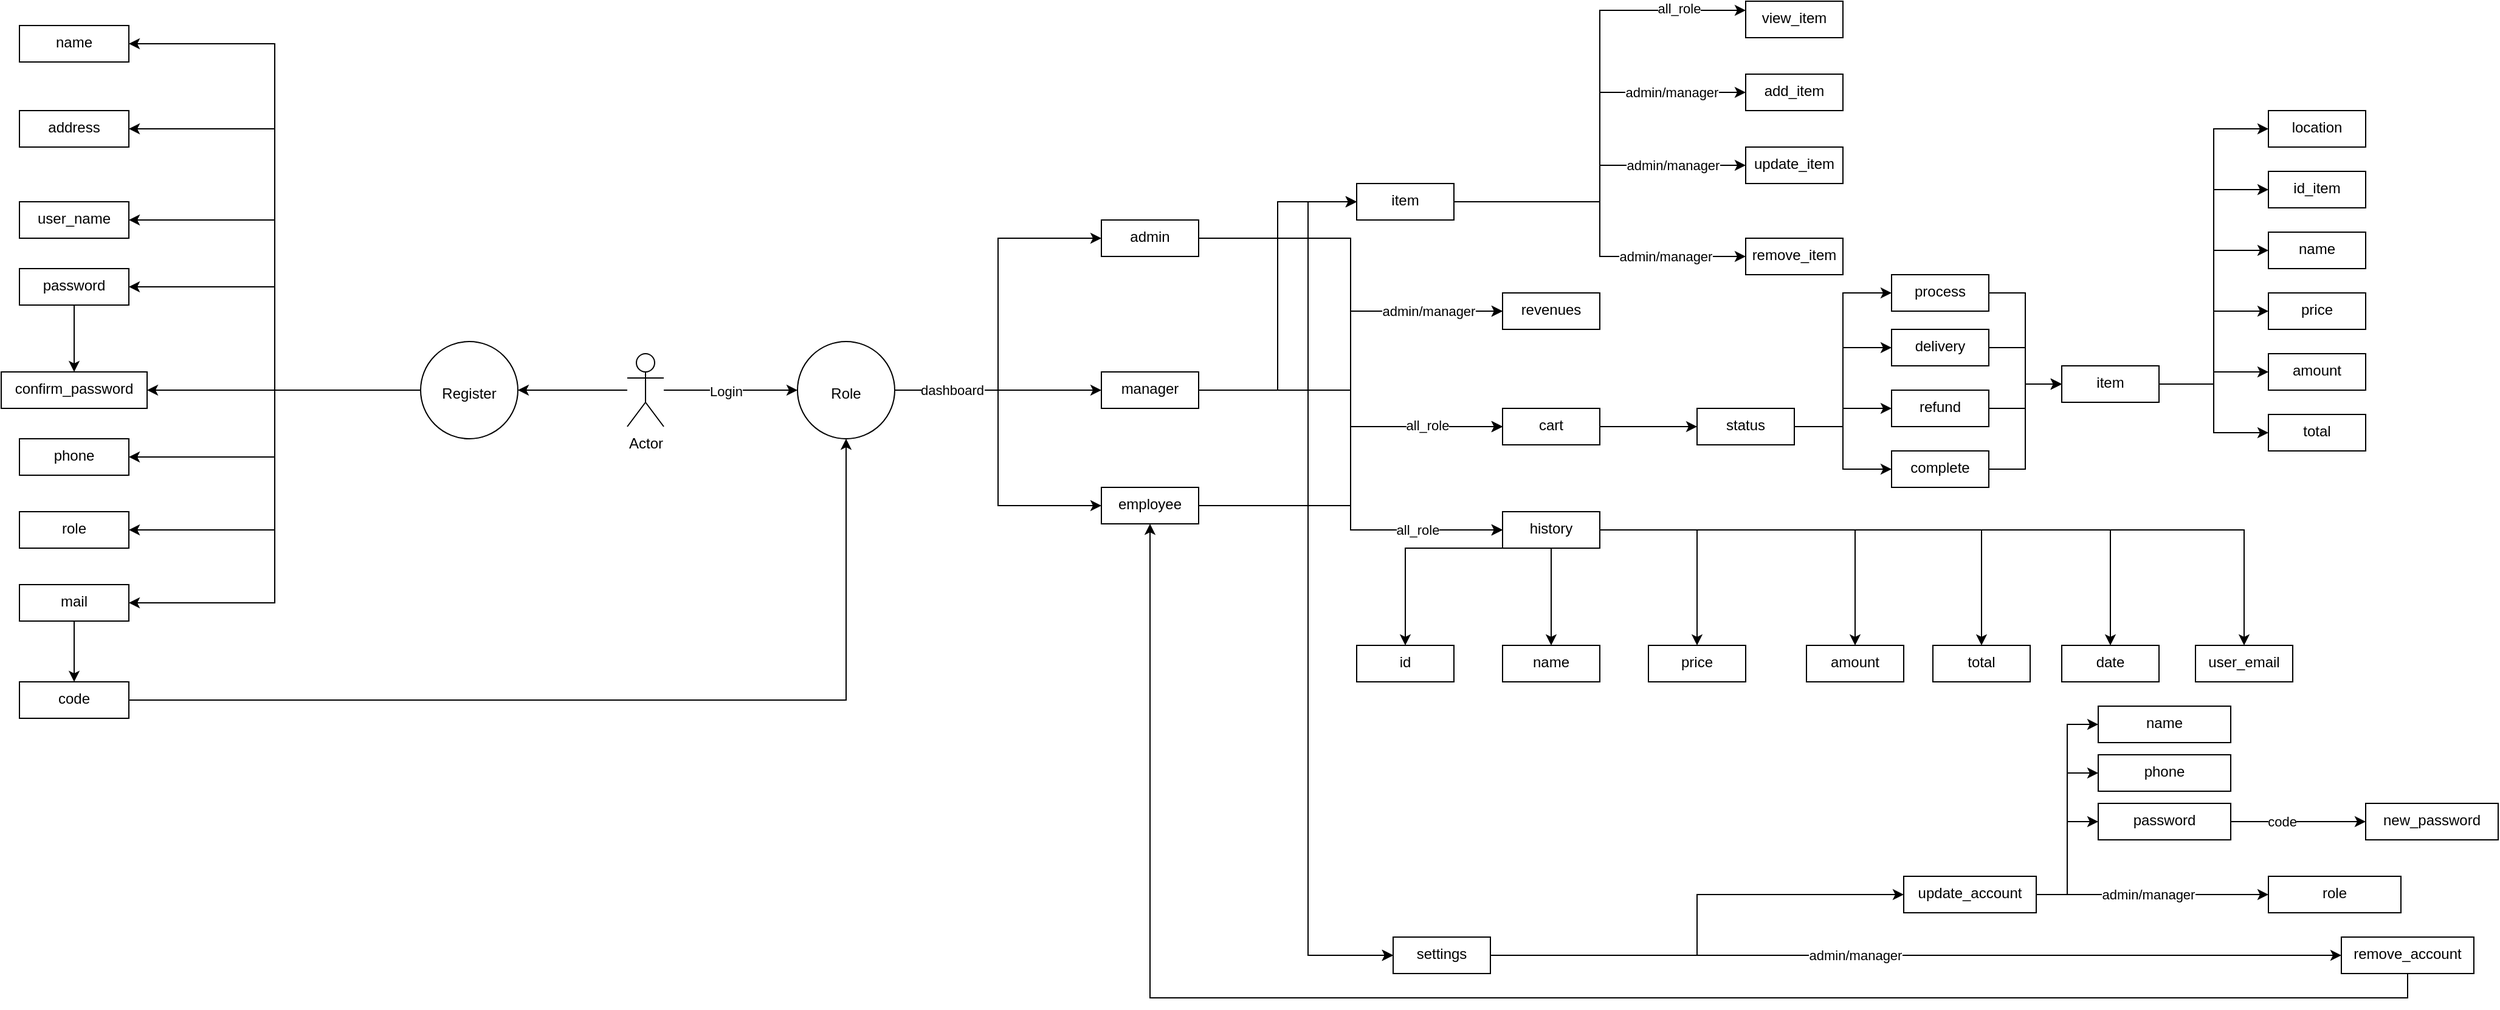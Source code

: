 <mxfile version="22.0.4" type="github">
  <diagram name="Trang-1" id="b99IJg6aE5r9UIynJmgb">
    <mxGraphModel dx="2231" dy="561" grid="1" gridSize="10" guides="1" tooltips="1" connect="1" arrows="1" fold="1" page="1" pageScale="1" pageWidth="1169" pageHeight="827" math="0" shadow="0">
      <root>
        <mxCell id="0" />
        <mxCell id="1" parent="0" />
        <mxCell id="jHfvoRSbPwIjODcUTpJH-3" value="" style="edgeStyle=orthogonalEdgeStyle;rounded=0;orthogonalLoop=1;jettySize=auto;html=1;" edge="1" parent="1" source="jHfvoRSbPwIjODcUTpJH-1" target="jHfvoRSbPwIjODcUTpJH-2">
          <mxGeometry relative="1" as="geometry">
            <Array as="points">
              <mxPoint x="560" y="650" />
              <mxPoint x="560" y="650" />
            </Array>
          </mxGeometry>
        </mxCell>
        <mxCell id="jHfvoRSbPwIjODcUTpJH-4" value="Login" style="edgeLabel;html=1;align=center;verticalAlign=middle;resizable=0;points=[];" vertex="1" connectable="0" parent="jHfvoRSbPwIjODcUTpJH-3">
          <mxGeometry x="-0.082" y="-1" relative="1" as="geometry">
            <mxPoint as="offset" />
          </mxGeometry>
        </mxCell>
        <mxCell id="jHfvoRSbPwIjODcUTpJH-33" value="" style="edgeStyle=orthogonalEdgeStyle;rounded=0;orthogonalLoop=1;jettySize=auto;html=1;" edge="1" parent="1" source="jHfvoRSbPwIjODcUTpJH-1" target="jHfvoRSbPwIjODcUTpJH-32">
          <mxGeometry relative="1" as="geometry" />
        </mxCell>
        <mxCell id="jHfvoRSbPwIjODcUTpJH-1" value="Actor" style="shape=umlActor;verticalLabelPosition=bottom;verticalAlign=top;html=1;outlineConnect=0;" vertex="1" parent="1">
          <mxGeometry x="500" y="620" width="30" height="60" as="geometry" />
        </mxCell>
        <mxCell id="jHfvoRSbPwIjODcUTpJH-49" value="" style="edgeStyle=orthogonalEdgeStyle;rounded=0;orthogonalLoop=1;jettySize=auto;html=1;entryX=0;entryY=0.5;entryDx=0;entryDy=0;" edge="1" parent="1" source="jHfvoRSbPwIjODcUTpJH-2" target="jHfvoRSbPwIjODcUTpJH-48">
          <mxGeometry relative="1" as="geometry" />
        </mxCell>
        <mxCell id="jHfvoRSbPwIjODcUTpJH-53" style="edgeStyle=orthogonalEdgeStyle;rounded=0;orthogonalLoop=1;jettySize=auto;html=1;entryX=0;entryY=0.5;entryDx=0;entryDy=0;" edge="1" parent="1" source="jHfvoRSbPwIjODcUTpJH-2" target="jHfvoRSbPwIjODcUTpJH-50">
          <mxGeometry relative="1" as="geometry" />
        </mxCell>
        <mxCell id="jHfvoRSbPwIjODcUTpJH-54" style="edgeStyle=orthogonalEdgeStyle;rounded=0;orthogonalLoop=1;jettySize=auto;html=1;entryX=0;entryY=0.5;entryDx=0;entryDy=0;" edge="1" parent="1" source="jHfvoRSbPwIjODcUTpJH-2" target="jHfvoRSbPwIjODcUTpJH-51">
          <mxGeometry relative="1" as="geometry" />
        </mxCell>
        <mxCell id="jHfvoRSbPwIjODcUTpJH-91" value="dashboard" style="edgeLabel;html=1;align=center;verticalAlign=middle;resizable=0;points=[];" vertex="1" connectable="0" parent="jHfvoRSbPwIjODcUTpJH-54">
          <mxGeometry x="-0.589" relative="1" as="geometry">
            <mxPoint x="-8" as="offset" />
          </mxGeometry>
        </mxCell>
        <mxCell id="jHfvoRSbPwIjODcUTpJH-2" value="&lt;br&gt;&lt;br&gt;Role" style="ellipse;whiteSpace=wrap;html=1;verticalAlign=top;" vertex="1" parent="1">
          <mxGeometry x="640" y="610" width="80" height="80" as="geometry" />
        </mxCell>
        <mxCell id="jHfvoRSbPwIjODcUTpJH-5" value="user_name" style="whiteSpace=wrap;html=1;verticalAlign=top;" vertex="1" parent="1">
          <mxGeometry y="495" width="90" height="30" as="geometry" />
        </mxCell>
        <mxCell id="jHfvoRSbPwIjODcUTpJH-40" style="edgeStyle=orthogonalEdgeStyle;rounded=0;orthogonalLoop=1;jettySize=auto;html=1;entryX=0.5;entryY=0;entryDx=0;entryDy=0;" edge="1" parent="1" source="jHfvoRSbPwIjODcUTpJH-7" target="jHfvoRSbPwIjODcUTpJH-8">
          <mxGeometry relative="1" as="geometry" />
        </mxCell>
        <mxCell id="jHfvoRSbPwIjODcUTpJH-7" value="password" style="whiteSpace=wrap;html=1;verticalAlign=top;" vertex="1" parent="1">
          <mxGeometry y="550" width="90" height="30" as="geometry" />
        </mxCell>
        <mxCell id="jHfvoRSbPwIjODcUTpJH-8" value="confirm_password" style="whiteSpace=wrap;html=1;verticalAlign=top;" vertex="1" parent="1">
          <mxGeometry x="-15" y="635" width="120" height="30" as="geometry" />
        </mxCell>
        <mxCell id="jHfvoRSbPwIjODcUTpJH-9" value="phone" style="whiteSpace=wrap;html=1;verticalAlign=top;" vertex="1" parent="1">
          <mxGeometry y="690" width="90" height="30" as="geometry" />
        </mxCell>
        <mxCell id="jHfvoRSbPwIjODcUTpJH-10" value="name" style="whiteSpace=wrap;html=1;verticalAlign=top;" vertex="1" parent="1">
          <mxGeometry y="350" width="90" height="30" as="geometry" />
        </mxCell>
        <mxCell id="jHfvoRSbPwIjODcUTpJH-23" style="edgeStyle=orthogonalEdgeStyle;rounded=0;orthogonalLoop=1;jettySize=auto;html=1;" edge="1" parent="1" source="jHfvoRSbPwIjODcUTpJH-11" target="jHfvoRSbPwIjODcUTpJH-12">
          <mxGeometry relative="1" as="geometry" />
        </mxCell>
        <mxCell id="jHfvoRSbPwIjODcUTpJH-11" value="mail" style="whiteSpace=wrap;html=1;verticalAlign=top;" vertex="1" parent="1">
          <mxGeometry y="810" width="90" height="30" as="geometry" />
        </mxCell>
        <mxCell id="jHfvoRSbPwIjODcUTpJH-47" style="edgeStyle=orthogonalEdgeStyle;rounded=0;orthogonalLoop=1;jettySize=auto;html=1;entryX=0.5;entryY=1;entryDx=0;entryDy=0;" edge="1" parent="1" source="jHfvoRSbPwIjODcUTpJH-12" target="jHfvoRSbPwIjODcUTpJH-2">
          <mxGeometry relative="1" as="geometry" />
        </mxCell>
        <mxCell id="jHfvoRSbPwIjODcUTpJH-12" value="code" style="whiteSpace=wrap;html=1;verticalAlign=top;" vertex="1" parent="1">
          <mxGeometry y="890" width="90" height="30" as="geometry" />
        </mxCell>
        <mxCell id="jHfvoRSbPwIjODcUTpJH-35" style="edgeStyle=orthogonalEdgeStyle;rounded=0;orthogonalLoop=1;jettySize=auto;html=1;entryX=1;entryY=0.5;entryDx=0;entryDy=0;" edge="1" parent="1" source="jHfvoRSbPwIjODcUTpJH-32" target="jHfvoRSbPwIjODcUTpJH-10">
          <mxGeometry relative="1" as="geometry" />
        </mxCell>
        <mxCell id="jHfvoRSbPwIjODcUTpJH-36" style="edgeStyle=orthogonalEdgeStyle;rounded=0;orthogonalLoop=1;jettySize=auto;html=1;entryX=1;entryY=0.5;entryDx=0;entryDy=0;" edge="1" parent="1" source="jHfvoRSbPwIjODcUTpJH-32" target="jHfvoRSbPwIjODcUTpJH-5">
          <mxGeometry relative="1" as="geometry" />
        </mxCell>
        <mxCell id="jHfvoRSbPwIjODcUTpJH-37" style="edgeStyle=orthogonalEdgeStyle;rounded=0;orthogonalLoop=1;jettySize=auto;html=1;entryX=1;entryY=0.5;entryDx=0;entryDy=0;" edge="1" parent="1" source="jHfvoRSbPwIjODcUTpJH-32" target="jHfvoRSbPwIjODcUTpJH-7">
          <mxGeometry relative="1" as="geometry" />
        </mxCell>
        <mxCell id="jHfvoRSbPwIjODcUTpJH-39" style="edgeStyle=orthogonalEdgeStyle;rounded=0;orthogonalLoop=1;jettySize=auto;html=1;entryX=1;entryY=0.5;entryDx=0;entryDy=0;" edge="1" parent="1" source="jHfvoRSbPwIjODcUTpJH-32" target="jHfvoRSbPwIjODcUTpJH-8">
          <mxGeometry relative="1" as="geometry">
            <Array as="points">
              <mxPoint x="175" y="650" />
            </Array>
          </mxGeometry>
        </mxCell>
        <mxCell id="jHfvoRSbPwIjODcUTpJH-41" style="edgeStyle=orthogonalEdgeStyle;rounded=0;orthogonalLoop=1;jettySize=auto;html=1;entryX=1;entryY=0.5;entryDx=0;entryDy=0;" edge="1" parent="1" source="jHfvoRSbPwIjODcUTpJH-32" target="jHfvoRSbPwIjODcUTpJH-9">
          <mxGeometry relative="1" as="geometry" />
        </mxCell>
        <mxCell id="jHfvoRSbPwIjODcUTpJH-42" style="edgeStyle=orthogonalEdgeStyle;rounded=0;orthogonalLoop=1;jettySize=auto;html=1;entryX=1;entryY=0.5;entryDx=0;entryDy=0;" edge="1" parent="1" source="jHfvoRSbPwIjODcUTpJH-32" target="jHfvoRSbPwIjODcUTpJH-11">
          <mxGeometry relative="1" as="geometry" />
        </mxCell>
        <mxCell id="jHfvoRSbPwIjODcUTpJH-46" style="edgeStyle=orthogonalEdgeStyle;rounded=0;orthogonalLoop=1;jettySize=auto;html=1;entryX=1;entryY=0.5;entryDx=0;entryDy=0;" edge="1" parent="1" source="jHfvoRSbPwIjODcUTpJH-32" target="jHfvoRSbPwIjODcUTpJH-45">
          <mxGeometry relative="1" as="geometry" />
        </mxCell>
        <mxCell id="jHfvoRSbPwIjODcUTpJH-177" style="edgeStyle=orthogonalEdgeStyle;rounded=0;orthogonalLoop=1;jettySize=auto;html=1;entryX=1;entryY=0.5;entryDx=0;entryDy=0;" edge="1" parent="1" source="jHfvoRSbPwIjODcUTpJH-32" target="jHfvoRSbPwIjODcUTpJH-108">
          <mxGeometry relative="1" as="geometry" />
        </mxCell>
        <mxCell id="jHfvoRSbPwIjODcUTpJH-32" value="&lt;br&gt;&lt;br&gt;Register" style="ellipse;whiteSpace=wrap;html=1;verticalAlign=top;" vertex="1" parent="1">
          <mxGeometry x="330" y="610" width="80" height="80" as="geometry" />
        </mxCell>
        <mxCell id="jHfvoRSbPwIjODcUTpJH-45" value="role" style="whiteSpace=wrap;html=1;verticalAlign=top;" vertex="1" parent="1">
          <mxGeometry y="750" width="90" height="30" as="geometry" />
        </mxCell>
        <mxCell id="jHfvoRSbPwIjODcUTpJH-65" style="edgeStyle=orthogonalEdgeStyle;rounded=0;orthogonalLoop=1;jettySize=auto;html=1;entryX=0;entryY=0.5;entryDx=0;entryDy=0;" edge="1" parent="1" source="jHfvoRSbPwIjODcUTpJH-48" target="jHfvoRSbPwIjODcUTpJH-58">
          <mxGeometry relative="1" as="geometry" />
        </mxCell>
        <mxCell id="jHfvoRSbPwIjODcUTpJH-76" style="edgeStyle=orthogonalEdgeStyle;rounded=0;orthogonalLoop=1;jettySize=auto;html=1;entryX=0;entryY=0.5;entryDx=0;entryDy=0;" edge="1" parent="1" source="jHfvoRSbPwIjODcUTpJH-48" target="jHfvoRSbPwIjODcUTpJH-55">
          <mxGeometry relative="1" as="geometry" />
        </mxCell>
        <mxCell id="jHfvoRSbPwIjODcUTpJH-84" style="edgeStyle=orthogonalEdgeStyle;rounded=0;orthogonalLoop=1;jettySize=auto;html=1;entryX=0;entryY=0.5;entryDx=0;entryDy=0;" edge="1" parent="1" source="jHfvoRSbPwIjODcUTpJH-48" target="jHfvoRSbPwIjODcUTpJH-57">
          <mxGeometry relative="1" as="geometry" />
        </mxCell>
        <mxCell id="jHfvoRSbPwIjODcUTpJH-87" style="edgeStyle=orthogonalEdgeStyle;rounded=0;orthogonalLoop=1;jettySize=auto;html=1;entryX=0;entryY=0.5;entryDx=0;entryDy=0;" edge="1" parent="1" source="jHfvoRSbPwIjODcUTpJH-48" target="jHfvoRSbPwIjODcUTpJH-56">
          <mxGeometry relative="1" as="geometry" />
        </mxCell>
        <mxCell id="jHfvoRSbPwIjODcUTpJH-95" style="edgeStyle=orthogonalEdgeStyle;rounded=0;orthogonalLoop=1;jettySize=auto;html=1;entryX=0;entryY=0.5;entryDx=0;entryDy=0;" edge="1" parent="1" source="jHfvoRSbPwIjODcUTpJH-48" target="jHfvoRSbPwIjODcUTpJH-94">
          <mxGeometry relative="1" as="geometry">
            <Array as="points">
              <mxPoint x="1060" y="525" />
              <mxPoint x="1060" y="1115" />
            </Array>
          </mxGeometry>
        </mxCell>
        <mxCell id="jHfvoRSbPwIjODcUTpJH-48" value="admin" style="whiteSpace=wrap;html=1;verticalAlign=top;" vertex="1" parent="1">
          <mxGeometry x="890" y="510" width="80" height="30" as="geometry" />
        </mxCell>
        <mxCell id="jHfvoRSbPwIjODcUTpJH-66" style="edgeStyle=orthogonalEdgeStyle;rounded=0;orthogonalLoop=1;jettySize=auto;html=1;entryX=0;entryY=0.5;entryDx=0;entryDy=0;" edge="1" parent="1" source="jHfvoRSbPwIjODcUTpJH-50" target="jHfvoRSbPwIjODcUTpJH-58">
          <mxGeometry relative="1" as="geometry" />
        </mxCell>
        <mxCell id="jHfvoRSbPwIjODcUTpJH-77" style="edgeStyle=orthogonalEdgeStyle;rounded=0;orthogonalLoop=1;jettySize=auto;html=1;entryX=0;entryY=0.5;entryDx=0;entryDy=0;" edge="1" parent="1" source="jHfvoRSbPwIjODcUTpJH-50" target="jHfvoRSbPwIjODcUTpJH-55">
          <mxGeometry relative="1" as="geometry" />
        </mxCell>
        <mxCell id="jHfvoRSbPwIjODcUTpJH-88" value="admin/manager" style="edgeLabel;html=1;align=center;verticalAlign=middle;resizable=0;points=[];" vertex="1" connectable="0" parent="jHfvoRSbPwIjODcUTpJH-77">
          <mxGeometry x="0.564" y="-1" relative="1" as="geometry">
            <mxPoint x="7" y="-1" as="offset" />
          </mxGeometry>
        </mxCell>
        <mxCell id="jHfvoRSbPwIjODcUTpJH-83" style="edgeStyle=orthogonalEdgeStyle;rounded=0;orthogonalLoop=1;jettySize=auto;html=1;entryX=0;entryY=0.5;entryDx=0;entryDy=0;" edge="1" parent="1" source="jHfvoRSbPwIjODcUTpJH-50" target="jHfvoRSbPwIjODcUTpJH-57">
          <mxGeometry relative="1" as="geometry" />
        </mxCell>
        <mxCell id="jHfvoRSbPwIjODcUTpJH-85" style="edgeStyle=orthogonalEdgeStyle;rounded=0;orthogonalLoop=1;jettySize=auto;html=1;entryX=0;entryY=0.5;entryDx=0;entryDy=0;" edge="1" parent="1" source="jHfvoRSbPwIjODcUTpJH-50" target="jHfvoRSbPwIjODcUTpJH-56">
          <mxGeometry relative="1" as="geometry" />
        </mxCell>
        <mxCell id="jHfvoRSbPwIjODcUTpJH-97" style="edgeStyle=orthogonalEdgeStyle;rounded=0;orthogonalLoop=1;jettySize=auto;html=1;entryX=0;entryY=0.5;entryDx=0;entryDy=0;" edge="1" parent="1" source="jHfvoRSbPwIjODcUTpJH-50" target="jHfvoRSbPwIjODcUTpJH-94">
          <mxGeometry relative="1" as="geometry">
            <Array as="points">
              <mxPoint x="1060" y="650" />
              <mxPoint x="1060" y="1115" />
            </Array>
          </mxGeometry>
        </mxCell>
        <mxCell id="jHfvoRSbPwIjODcUTpJH-50" value="manager" style="whiteSpace=wrap;html=1;verticalAlign=top;" vertex="1" parent="1">
          <mxGeometry x="890" y="635" width="80" height="30" as="geometry" />
        </mxCell>
        <mxCell id="jHfvoRSbPwIjODcUTpJH-71" style="edgeStyle=orthogonalEdgeStyle;rounded=0;orthogonalLoop=1;jettySize=auto;html=1;entryX=0;entryY=0.5;entryDx=0;entryDy=0;" edge="1" parent="1" source="jHfvoRSbPwIjODcUTpJH-51" target="jHfvoRSbPwIjODcUTpJH-58">
          <mxGeometry relative="1" as="geometry">
            <Array as="points">
              <mxPoint x="1060" y="745" />
              <mxPoint x="1060" y="495" />
            </Array>
          </mxGeometry>
        </mxCell>
        <mxCell id="jHfvoRSbPwIjODcUTpJH-82" style="edgeStyle=orthogonalEdgeStyle;rounded=0;orthogonalLoop=1;jettySize=auto;html=1;entryX=0;entryY=0.5;entryDx=0;entryDy=0;" edge="1" parent="1" source="jHfvoRSbPwIjODcUTpJH-51" target="jHfvoRSbPwIjODcUTpJH-57">
          <mxGeometry relative="1" as="geometry" />
        </mxCell>
        <mxCell id="jHfvoRSbPwIjODcUTpJH-90" value="all_role" style="edgeLabel;html=1;align=center;verticalAlign=middle;resizable=0;points=[];" vertex="1" connectable="0" parent="jHfvoRSbPwIjODcUTpJH-82">
          <mxGeometry x="0.483" relative="1" as="geometry">
            <mxPoint as="offset" />
          </mxGeometry>
        </mxCell>
        <mxCell id="jHfvoRSbPwIjODcUTpJH-86" style="edgeStyle=orthogonalEdgeStyle;rounded=0;orthogonalLoop=1;jettySize=auto;html=1;entryX=0;entryY=0.5;entryDx=0;entryDy=0;" edge="1" parent="1" source="jHfvoRSbPwIjODcUTpJH-51" target="jHfvoRSbPwIjODcUTpJH-56">
          <mxGeometry relative="1" as="geometry" />
        </mxCell>
        <mxCell id="jHfvoRSbPwIjODcUTpJH-89" value="all_role" style="edgeLabel;html=1;align=center;verticalAlign=middle;resizable=0;points=[];" vertex="1" connectable="0" parent="jHfvoRSbPwIjODcUTpJH-86">
          <mxGeometry x="0.607" y="1" relative="1" as="geometry">
            <mxPoint as="offset" />
          </mxGeometry>
        </mxCell>
        <mxCell id="jHfvoRSbPwIjODcUTpJH-96" style="edgeStyle=orthogonalEdgeStyle;rounded=0;orthogonalLoop=1;jettySize=auto;html=1;entryX=0;entryY=0.5;entryDx=0;entryDy=0;" edge="1" parent="1" source="jHfvoRSbPwIjODcUTpJH-51" target="jHfvoRSbPwIjODcUTpJH-94">
          <mxGeometry relative="1" as="geometry">
            <Array as="points">
              <mxPoint x="1060" y="745" />
              <mxPoint x="1060" y="1115" />
            </Array>
          </mxGeometry>
        </mxCell>
        <mxCell id="jHfvoRSbPwIjODcUTpJH-51" value="employee" style="whiteSpace=wrap;html=1;verticalAlign=top;" vertex="1" parent="1">
          <mxGeometry x="890" y="730" width="80" height="30" as="geometry" />
        </mxCell>
        <mxCell id="jHfvoRSbPwIjODcUTpJH-55" value="revenues" style="whiteSpace=wrap;html=1;verticalAlign=top;" vertex="1" parent="1">
          <mxGeometry x="1220" y="570" width="80" height="30" as="geometry" />
        </mxCell>
        <mxCell id="jHfvoRSbPwIjODcUTpJH-140" value="" style="edgeStyle=orthogonalEdgeStyle;rounded=0;orthogonalLoop=1;jettySize=auto;html=1;entryX=0;entryY=0.5;entryDx=0;entryDy=0;" edge="1" parent="1" source="jHfvoRSbPwIjODcUTpJH-56" target="jHfvoRSbPwIjODcUTpJH-139">
          <mxGeometry relative="1" as="geometry" />
        </mxCell>
        <mxCell id="jHfvoRSbPwIjODcUTpJH-56" value="cart" style="whiteSpace=wrap;html=1;verticalAlign=top;" vertex="1" parent="1">
          <mxGeometry x="1220" y="665" width="80" height="30" as="geometry" />
        </mxCell>
        <mxCell id="jHfvoRSbPwIjODcUTpJH-131" style="edgeStyle=orthogonalEdgeStyle;rounded=0;orthogonalLoop=1;jettySize=auto;html=1;entryX=0.5;entryY=0;entryDx=0;entryDy=0;" edge="1" parent="1" source="jHfvoRSbPwIjODcUTpJH-57" target="jHfvoRSbPwIjODcUTpJH-121">
          <mxGeometry relative="1" as="geometry" />
        </mxCell>
        <mxCell id="jHfvoRSbPwIjODcUTpJH-132" style="edgeStyle=orthogonalEdgeStyle;rounded=0;orthogonalLoop=1;jettySize=auto;html=1;entryX=0.5;entryY=0;entryDx=0;entryDy=0;" edge="1" parent="1" source="jHfvoRSbPwIjODcUTpJH-57" target="jHfvoRSbPwIjODcUTpJH-125">
          <mxGeometry relative="1" as="geometry" />
        </mxCell>
        <mxCell id="jHfvoRSbPwIjODcUTpJH-133" style="edgeStyle=orthogonalEdgeStyle;rounded=0;orthogonalLoop=1;jettySize=auto;html=1;entryX=0.5;entryY=0;entryDx=0;entryDy=0;" edge="1" parent="1" source="jHfvoRSbPwIjODcUTpJH-57" target="jHfvoRSbPwIjODcUTpJH-122">
          <mxGeometry relative="1" as="geometry" />
        </mxCell>
        <mxCell id="jHfvoRSbPwIjODcUTpJH-134" style="edgeStyle=orthogonalEdgeStyle;rounded=0;orthogonalLoop=1;jettySize=auto;html=1;entryX=0.5;entryY=0;entryDx=0;entryDy=0;" edge="1" parent="1" source="jHfvoRSbPwIjODcUTpJH-57" target="jHfvoRSbPwIjODcUTpJH-123">
          <mxGeometry relative="1" as="geometry" />
        </mxCell>
        <mxCell id="jHfvoRSbPwIjODcUTpJH-135" style="edgeStyle=orthogonalEdgeStyle;rounded=0;orthogonalLoop=1;jettySize=auto;html=1;entryX=0.5;entryY=0;entryDx=0;entryDy=0;" edge="1" parent="1" source="jHfvoRSbPwIjODcUTpJH-57" target="jHfvoRSbPwIjODcUTpJH-127">
          <mxGeometry relative="1" as="geometry" />
        </mxCell>
        <mxCell id="jHfvoRSbPwIjODcUTpJH-136" style="edgeStyle=orthogonalEdgeStyle;rounded=0;orthogonalLoop=1;jettySize=auto;html=1;entryX=0.5;entryY=0;entryDx=0;entryDy=0;" edge="1" parent="1" source="jHfvoRSbPwIjODcUTpJH-57" target="jHfvoRSbPwIjODcUTpJH-128">
          <mxGeometry relative="1" as="geometry" />
        </mxCell>
        <mxCell id="jHfvoRSbPwIjODcUTpJH-138" style="edgeStyle=orthogonalEdgeStyle;rounded=0;orthogonalLoop=1;jettySize=auto;html=1;entryX=0.5;entryY=0;entryDx=0;entryDy=0;" edge="1" parent="1" source="jHfvoRSbPwIjODcUTpJH-57" target="jHfvoRSbPwIjODcUTpJH-119">
          <mxGeometry relative="1" as="geometry">
            <Array as="points">
              <mxPoint x="1140" y="780" />
            </Array>
          </mxGeometry>
        </mxCell>
        <mxCell id="jHfvoRSbPwIjODcUTpJH-57" value="history" style="whiteSpace=wrap;html=1;verticalAlign=top;" vertex="1" parent="1">
          <mxGeometry x="1220" y="750" width="80" height="30" as="geometry" />
        </mxCell>
        <mxCell id="jHfvoRSbPwIjODcUTpJH-60" value="" style="edgeStyle=orthogonalEdgeStyle;rounded=0;orthogonalLoop=1;jettySize=auto;html=1;entryX=0;entryY=0.5;entryDx=0;entryDy=0;" edge="1" parent="1" source="jHfvoRSbPwIjODcUTpJH-58" target="jHfvoRSbPwIjODcUTpJH-59">
          <mxGeometry relative="1" as="geometry" />
        </mxCell>
        <mxCell id="jHfvoRSbPwIjODcUTpJH-73" value="admin/manager" style="edgeLabel;html=1;align=center;verticalAlign=middle;resizable=0;points=[];" vertex="1" connectable="0" parent="jHfvoRSbPwIjODcUTpJH-60">
          <mxGeometry x="0.63" y="1" relative="1" as="geometry">
            <mxPoint y="1" as="offset" />
          </mxGeometry>
        </mxCell>
        <mxCell id="jHfvoRSbPwIjODcUTpJH-63" style="edgeStyle=orthogonalEdgeStyle;rounded=0;orthogonalLoop=1;jettySize=auto;html=1;entryX=0;entryY=0.5;entryDx=0;entryDy=0;" edge="1" parent="1" source="jHfvoRSbPwIjODcUTpJH-58" target="jHfvoRSbPwIjODcUTpJH-61">
          <mxGeometry relative="1" as="geometry" />
        </mxCell>
        <mxCell id="jHfvoRSbPwIjODcUTpJH-74" value="admin/manager" style="edgeLabel;html=1;align=center;verticalAlign=middle;resizable=0;points=[];" vertex="1" connectable="0" parent="jHfvoRSbPwIjODcUTpJH-63">
          <mxGeometry x="0.452" y="2" relative="1" as="geometry">
            <mxPoint x="14" y="2" as="offset" />
          </mxGeometry>
        </mxCell>
        <mxCell id="jHfvoRSbPwIjODcUTpJH-64" style="edgeStyle=orthogonalEdgeStyle;rounded=0;orthogonalLoop=1;jettySize=auto;html=1;entryX=0;entryY=0.5;entryDx=0;entryDy=0;" edge="1" parent="1" source="jHfvoRSbPwIjODcUTpJH-58" target="jHfvoRSbPwIjODcUTpJH-62">
          <mxGeometry relative="1" as="geometry" />
        </mxCell>
        <mxCell id="jHfvoRSbPwIjODcUTpJH-75" value="admin/manager" style="edgeLabel;html=1;align=center;verticalAlign=middle;resizable=0;points=[];" vertex="1" connectable="0" parent="jHfvoRSbPwIjODcUTpJH-64">
          <mxGeometry x="0.537" relative="1" as="geometry">
            <mxPoint as="offset" />
          </mxGeometry>
        </mxCell>
        <mxCell id="jHfvoRSbPwIjODcUTpJH-70" style="edgeStyle=orthogonalEdgeStyle;rounded=0;orthogonalLoop=1;jettySize=auto;html=1;entryX=0;entryY=0.25;entryDx=0;entryDy=0;" edge="1" parent="1" source="jHfvoRSbPwIjODcUTpJH-58" target="jHfvoRSbPwIjODcUTpJH-67">
          <mxGeometry relative="1" as="geometry" />
        </mxCell>
        <mxCell id="jHfvoRSbPwIjODcUTpJH-72" value="all_role" style="edgeLabel;html=1;align=center;verticalAlign=middle;resizable=0;points=[];" vertex="1" connectable="0" parent="jHfvoRSbPwIjODcUTpJH-70">
          <mxGeometry x="0.719" y="3" relative="1" as="geometry">
            <mxPoint x="1" y="1" as="offset" />
          </mxGeometry>
        </mxCell>
        <mxCell id="jHfvoRSbPwIjODcUTpJH-58" value="item" style="whiteSpace=wrap;html=1;verticalAlign=top;" vertex="1" parent="1">
          <mxGeometry x="1100" y="480" width="80" height="30" as="geometry" />
        </mxCell>
        <mxCell id="jHfvoRSbPwIjODcUTpJH-59" value="add_item" style="whiteSpace=wrap;html=1;verticalAlign=top;" vertex="1" parent="1">
          <mxGeometry x="1420" y="390" width="80" height="30" as="geometry" />
        </mxCell>
        <mxCell id="jHfvoRSbPwIjODcUTpJH-61" value="update_item" style="whiteSpace=wrap;html=1;verticalAlign=top;" vertex="1" parent="1">
          <mxGeometry x="1420" y="450" width="80" height="30" as="geometry" />
        </mxCell>
        <mxCell id="jHfvoRSbPwIjODcUTpJH-62" value="remove_item" style="whiteSpace=wrap;html=1;verticalAlign=top;" vertex="1" parent="1">
          <mxGeometry x="1420" y="525" width="80" height="30" as="geometry" />
        </mxCell>
        <mxCell id="jHfvoRSbPwIjODcUTpJH-67" value="view_item" style="whiteSpace=wrap;html=1;verticalAlign=top;" vertex="1" parent="1">
          <mxGeometry x="1420" y="330" width="80" height="30" as="geometry" />
        </mxCell>
        <mxCell id="jHfvoRSbPwIjODcUTpJH-100" style="edgeStyle=orthogonalEdgeStyle;rounded=0;orthogonalLoop=1;jettySize=auto;html=1;entryX=0;entryY=0.5;entryDx=0;entryDy=0;" edge="1" parent="1" source="jHfvoRSbPwIjODcUTpJH-94" target="jHfvoRSbPwIjODcUTpJH-99">
          <mxGeometry relative="1" as="geometry" />
        </mxCell>
        <mxCell id="jHfvoRSbPwIjODcUTpJH-101" value="admin/manager" style="edgeLabel;html=1;align=center;verticalAlign=middle;resizable=0;points=[];" vertex="1" connectable="0" parent="jHfvoRSbPwIjODcUTpJH-100">
          <mxGeometry x="-0.143" y="-1" relative="1" as="geometry">
            <mxPoint y="-1" as="offset" />
          </mxGeometry>
        </mxCell>
        <mxCell id="jHfvoRSbPwIjODcUTpJH-103" style="edgeStyle=orthogonalEdgeStyle;rounded=0;orthogonalLoop=1;jettySize=auto;html=1;entryX=0;entryY=0.5;entryDx=0;entryDy=0;" edge="1" parent="1" source="jHfvoRSbPwIjODcUTpJH-94" target="jHfvoRSbPwIjODcUTpJH-98">
          <mxGeometry relative="1" as="geometry" />
        </mxCell>
        <mxCell id="jHfvoRSbPwIjODcUTpJH-94" value="settings" style="whiteSpace=wrap;html=1;verticalAlign=top;" vertex="1" parent="1">
          <mxGeometry x="1130" y="1100" width="80" height="30" as="geometry" />
        </mxCell>
        <mxCell id="jHfvoRSbPwIjODcUTpJH-106" value="" style="edgeStyle=orthogonalEdgeStyle;rounded=0;orthogonalLoop=1;jettySize=auto;html=1;entryX=0;entryY=0.5;entryDx=0;entryDy=0;" edge="1" parent="1" source="jHfvoRSbPwIjODcUTpJH-98" target="jHfvoRSbPwIjODcUTpJH-105">
          <mxGeometry relative="1" as="geometry" />
        </mxCell>
        <mxCell id="jHfvoRSbPwIjODcUTpJH-114" style="edgeStyle=orthogonalEdgeStyle;rounded=0;orthogonalLoop=1;jettySize=auto;html=1;entryX=0;entryY=0.5;entryDx=0;entryDy=0;" edge="1" parent="1" source="jHfvoRSbPwIjODcUTpJH-98" target="jHfvoRSbPwIjODcUTpJH-107">
          <mxGeometry relative="1" as="geometry" />
        </mxCell>
        <mxCell id="jHfvoRSbPwIjODcUTpJH-115" style="edgeStyle=orthogonalEdgeStyle;rounded=0;orthogonalLoop=1;jettySize=auto;html=1;entryX=0;entryY=0.5;entryDx=0;entryDy=0;" edge="1" parent="1" source="jHfvoRSbPwIjODcUTpJH-98" target="jHfvoRSbPwIjODcUTpJH-110">
          <mxGeometry relative="1" as="geometry" />
        </mxCell>
        <mxCell id="jHfvoRSbPwIjODcUTpJH-117" style="edgeStyle=orthogonalEdgeStyle;rounded=0;orthogonalLoop=1;jettySize=auto;html=1;" edge="1" parent="1" source="jHfvoRSbPwIjODcUTpJH-98" target="jHfvoRSbPwIjODcUTpJH-116">
          <mxGeometry relative="1" as="geometry" />
        </mxCell>
        <mxCell id="jHfvoRSbPwIjODcUTpJH-118" value="admin/manager" style="edgeLabel;html=1;align=center;verticalAlign=middle;resizable=0;points=[];" vertex="1" connectable="0" parent="jHfvoRSbPwIjODcUTpJH-117">
          <mxGeometry x="-0.121" y="-1" relative="1" as="geometry">
            <mxPoint x="8" y="-1" as="offset" />
          </mxGeometry>
        </mxCell>
        <mxCell id="jHfvoRSbPwIjODcUTpJH-98" value="update_account" style="whiteSpace=wrap;html=1;verticalAlign=top;" vertex="1" parent="1">
          <mxGeometry x="1550" y="1050" width="109" height="30" as="geometry" />
        </mxCell>
        <mxCell id="jHfvoRSbPwIjODcUTpJH-102" style="edgeStyle=orthogonalEdgeStyle;rounded=0;orthogonalLoop=1;jettySize=auto;html=1;entryX=0.5;entryY=1;entryDx=0;entryDy=0;exitX=0.5;exitY=1;exitDx=0;exitDy=0;" edge="1" parent="1" source="jHfvoRSbPwIjODcUTpJH-99" target="jHfvoRSbPwIjODcUTpJH-51">
          <mxGeometry relative="1" as="geometry">
            <mxPoint x="1325" y="1035.0" as="sourcePoint" />
            <mxPoint x="975" y="810" as="targetPoint" />
            <Array as="points">
              <mxPoint x="1964" y="1150" />
              <mxPoint x="930" y="1150" />
            </Array>
          </mxGeometry>
        </mxCell>
        <mxCell id="jHfvoRSbPwIjODcUTpJH-99" value="remove_account" style="whiteSpace=wrap;html=1;verticalAlign=top;" vertex="1" parent="1">
          <mxGeometry x="1910" y="1100" width="109" height="30" as="geometry" />
        </mxCell>
        <mxCell id="jHfvoRSbPwIjODcUTpJH-105" value="name" style="whiteSpace=wrap;html=1;verticalAlign=top;" vertex="1" parent="1">
          <mxGeometry x="1710" y="910" width="109" height="30" as="geometry" />
        </mxCell>
        <mxCell id="jHfvoRSbPwIjODcUTpJH-107" value="phone" style="whiteSpace=wrap;html=1;verticalAlign=top;" vertex="1" parent="1">
          <mxGeometry x="1710" y="950" width="109" height="30" as="geometry" />
        </mxCell>
        <mxCell id="jHfvoRSbPwIjODcUTpJH-108" value="address" style="whiteSpace=wrap;html=1;verticalAlign=top;" vertex="1" parent="1">
          <mxGeometry y="420" width="90" height="30" as="geometry" />
        </mxCell>
        <mxCell id="jHfvoRSbPwIjODcUTpJH-112" value="" style="edgeStyle=orthogonalEdgeStyle;rounded=0;orthogonalLoop=1;jettySize=auto;html=1;" edge="1" parent="1" source="jHfvoRSbPwIjODcUTpJH-110" target="jHfvoRSbPwIjODcUTpJH-111">
          <mxGeometry relative="1" as="geometry" />
        </mxCell>
        <mxCell id="jHfvoRSbPwIjODcUTpJH-113" value="code" style="edgeLabel;html=1;align=center;verticalAlign=middle;resizable=0;points=[];" vertex="1" connectable="0" parent="jHfvoRSbPwIjODcUTpJH-112">
          <mxGeometry x="-0.244" relative="1" as="geometry">
            <mxPoint as="offset" />
          </mxGeometry>
        </mxCell>
        <mxCell id="jHfvoRSbPwIjODcUTpJH-110" value="password" style="whiteSpace=wrap;html=1;verticalAlign=top;" vertex="1" parent="1">
          <mxGeometry x="1710" y="990" width="109" height="30" as="geometry" />
        </mxCell>
        <mxCell id="jHfvoRSbPwIjODcUTpJH-111" value="new_password" style="whiteSpace=wrap;html=1;verticalAlign=top;" vertex="1" parent="1">
          <mxGeometry x="1930" y="990" width="109" height="30" as="geometry" />
        </mxCell>
        <mxCell id="jHfvoRSbPwIjODcUTpJH-116" value="role" style="whiteSpace=wrap;html=1;verticalAlign=top;" vertex="1" parent="1">
          <mxGeometry x="1850" y="1050" width="109" height="30" as="geometry" />
        </mxCell>
        <mxCell id="jHfvoRSbPwIjODcUTpJH-119" value="id" style="whiteSpace=wrap;html=1;verticalAlign=top;" vertex="1" parent="1">
          <mxGeometry x="1100" y="860" width="80" height="30" as="geometry" />
        </mxCell>
        <mxCell id="jHfvoRSbPwIjODcUTpJH-121" value="name" style="whiteSpace=wrap;html=1;verticalAlign=top;" vertex="1" parent="1">
          <mxGeometry x="1220" y="860" width="80" height="30" as="geometry" />
        </mxCell>
        <mxCell id="jHfvoRSbPwIjODcUTpJH-122" value="amount" style="whiteSpace=wrap;html=1;verticalAlign=top;" vertex="1" parent="1">
          <mxGeometry x="1470" y="860" width="80" height="30" as="geometry" />
        </mxCell>
        <mxCell id="jHfvoRSbPwIjODcUTpJH-123" value="total" style="whiteSpace=wrap;html=1;verticalAlign=top;" vertex="1" parent="1">
          <mxGeometry x="1574" y="860" width="80" height="30" as="geometry" />
        </mxCell>
        <mxCell id="jHfvoRSbPwIjODcUTpJH-125" value="price" style="whiteSpace=wrap;html=1;verticalAlign=top;" vertex="1" parent="1">
          <mxGeometry x="1340" y="860" width="80" height="30" as="geometry" />
        </mxCell>
        <mxCell id="jHfvoRSbPwIjODcUTpJH-127" value="date" style="whiteSpace=wrap;html=1;verticalAlign=top;" vertex="1" parent="1">
          <mxGeometry x="1680" y="860" width="80" height="30" as="geometry" />
        </mxCell>
        <mxCell id="jHfvoRSbPwIjODcUTpJH-128" value="user_email" style="whiteSpace=wrap;html=1;verticalAlign=top;" vertex="1" parent="1">
          <mxGeometry x="1790" y="860" width="80" height="30" as="geometry" />
        </mxCell>
        <mxCell id="jHfvoRSbPwIjODcUTpJH-142" value="" style="edgeStyle=orthogonalEdgeStyle;rounded=0;orthogonalLoop=1;jettySize=auto;html=1;entryX=0;entryY=0.5;entryDx=0;entryDy=0;" edge="1" parent="1" source="jHfvoRSbPwIjODcUTpJH-139" target="jHfvoRSbPwIjODcUTpJH-141">
          <mxGeometry relative="1" as="geometry" />
        </mxCell>
        <mxCell id="jHfvoRSbPwIjODcUTpJH-148" style="edgeStyle=orthogonalEdgeStyle;rounded=0;orthogonalLoop=1;jettySize=auto;html=1;entryX=0;entryY=0.5;entryDx=0;entryDy=0;" edge="1" parent="1" source="jHfvoRSbPwIjODcUTpJH-139" target="jHfvoRSbPwIjODcUTpJH-144">
          <mxGeometry relative="1" as="geometry" />
        </mxCell>
        <mxCell id="jHfvoRSbPwIjODcUTpJH-149" style="edgeStyle=orthogonalEdgeStyle;rounded=0;orthogonalLoop=1;jettySize=auto;html=1;entryX=0;entryY=0.5;entryDx=0;entryDy=0;" edge="1" parent="1" source="jHfvoRSbPwIjODcUTpJH-139" target="jHfvoRSbPwIjODcUTpJH-145">
          <mxGeometry relative="1" as="geometry" />
        </mxCell>
        <mxCell id="jHfvoRSbPwIjODcUTpJH-150" style="edgeStyle=orthogonalEdgeStyle;rounded=0;orthogonalLoop=1;jettySize=auto;html=1;entryX=0;entryY=0.5;entryDx=0;entryDy=0;" edge="1" parent="1" source="jHfvoRSbPwIjODcUTpJH-139" target="jHfvoRSbPwIjODcUTpJH-146">
          <mxGeometry relative="1" as="geometry" />
        </mxCell>
        <mxCell id="jHfvoRSbPwIjODcUTpJH-139" value="status" style="whiteSpace=wrap;html=1;verticalAlign=top;" vertex="1" parent="1">
          <mxGeometry x="1380" y="665" width="80" height="30" as="geometry" />
        </mxCell>
        <mxCell id="jHfvoRSbPwIjODcUTpJH-160" style="edgeStyle=orthogonalEdgeStyle;rounded=0;orthogonalLoop=1;jettySize=auto;html=1;entryX=0;entryY=0.5;entryDx=0;entryDy=0;" edge="1" parent="1" source="jHfvoRSbPwIjODcUTpJH-141" target="jHfvoRSbPwIjODcUTpJH-159">
          <mxGeometry relative="1" as="geometry" />
        </mxCell>
        <mxCell id="jHfvoRSbPwIjODcUTpJH-141" value="process" style="whiteSpace=wrap;html=1;verticalAlign=top;" vertex="1" parent="1">
          <mxGeometry x="1540" y="555" width="80" height="30" as="geometry" />
        </mxCell>
        <mxCell id="jHfvoRSbPwIjODcUTpJH-161" style="edgeStyle=orthogonalEdgeStyle;rounded=0;orthogonalLoop=1;jettySize=auto;html=1;entryX=0;entryY=0.5;entryDx=0;entryDy=0;" edge="1" parent="1" source="jHfvoRSbPwIjODcUTpJH-144" target="jHfvoRSbPwIjODcUTpJH-159">
          <mxGeometry relative="1" as="geometry" />
        </mxCell>
        <mxCell id="jHfvoRSbPwIjODcUTpJH-144" value="delivery" style="whiteSpace=wrap;html=1;verticalAlign=top;" vertex="1" parent="1">
          <mxGeometry x="1540" y="600" width="80" height="30" as="geometry" />
        </mxCell>
        <mxCell id="jHfvoRSbPwIjODcUTpJH-162" style="edgeStyle=orthogonalEdgeStyle;rounded=0;orthogonalLoop=1;jettySize=auto;html=1;entryX=0;entryY=0.5;entryDx=0;entryDy=0;" edge="1" parent="1" source="jHfvoRSbPwIjODcUTpJH-145" target="jHfvoRSbPwIjODcUTpJH-159">
          <mxGeometry relative="1" as="geometry" />
        </mxCell>
        <mxCell id="jHfvoRSbPwIjODcUTpJH-145" value="refund" style="whiteSpace=wrap;html=1;verticalAlign=top;" vertex="1" parent="1">
          <mxGeometry x="1540" y="650" width="80" height="30" as="geometry" />
        </mxCell>
        <mxCell id="jHfvoRSbPwIjODcUTpJH-163" style="edgeStyle=orthogonalEdgeStyle;rounded=0;orthogonalLoop=1;jettySize=auto;html=1;entryX=0;entryY=0.5;entryDx=0;entryDy=0;" edge="1" parent="1" source="jHfvoRSbPwIjODcUTpJH-146" target="jHfvoRSbPwIjODcUTpJH-159">
          <mxGeometry relative="1" as="geometry" />
        </mxCell>
        <mxCell id="jHfvoRSbPwIjODcUTpJH-146" value="complete" style="whiteSpace=wrap;html=1;verticalAlign=top;" vertex="1" parent="1">
          <mxGeometry x="1540" y="700" width="80" height="30" as="geometry" />
        </mxCell>
        <mxCell id="jHfvoRSbPwIjODcUTpJH-151" value="location" style="whiteSpace=wrap;html=1;verticalAlign=top;" vertex="1" parent="1">
          <mxGeometry x="1850" y="420" width="80" height="30" as="geometry" />
        </mxCell>
        <mxCell id="jHfvoRSbPwIjODcUTpJH-153" value="id_item" style="whiteSpace=wrap;html=1;verticalAlign=top;" vertex="1" parent="1">
          <mxGeometry x="1850" y="470" width="80" height="30" as="geometry" />
        </mxCell>
        <mxCell id="jHfvoRSbPwIjODcUTpJH-154" value="name" style="whiteSpace=wrap;html=1;verticalAlign=top;" vertex="1" parent="1">
          <mxGeometry x="1850" y="520" width="80" height="30" as="geometry" />
        </mxCell>
        <mxCell id="jHfvoRSbPwIjODcUTpJH-155" value="amount" style="whiteSpace=wrap;html=1;verticalAlign=top;" vertex="1" parent="1">
          <mxGeometry x="1850" y="620" width="80" height="30" as="geometry" />
        </mxCell>
        <mxCell id="jHfvoRSbPwIjODcUTpJH-157" value="price" style="whiteSpace=wrap;html=1;verticalAlign=top;" vertex="1" parent="1">
          <mxGeometry x="1850" y="570" width="80" height="30" as="geometry" />
        </mxCell>
        <mxCell id="jHfvoRSbPwIjODcUTpJH-158" value="total" style="whiteSpace=wrap;html=1;verticalAlign=top;" vertex="1" parent="1">
          <mxGeometry x="1850" y="670" width="80" height="30" as="geometry" />
        </mxCell>
        <mxCell id="jHfvoRSbPwIjODcUTpJH-164" style="edgeStyle=orthogonalEdgeStyle;rounded=0;orthogonalLoop=1;jettySize=auto;html=1;entryX=0;entryY=0.5;entryDx=0;entryDy=0;" edge="1" parent="1" source="jHfvoRSbPwIjODcUTpJH-159" target="jHfvoRSbPwIjODcUTpJH-151">
          <mxGeometry relative="1" as="geometry" />
        </mxCell>
        <mxCell id="jHfvoRSbPwIjODcUTpJH-165" style="edgeStyle=orthogonalEdgeStyle;rounded=0;orthogonalLoop=1;jettySize=auto;html=1;entryX=0;entryY=0.5;entryDx=0;entryDy=0;" edge="1" parent="1" source="jHfvoRSbPwIjODcUTpJH-159" target="jHfvoRSbPwIjODcUTpJH-153">
          <mxGeometry relative="1" as="geometry" />
        </mxCell>
        <mxCell id="jHfvoRSbPwIjODcUTpJH-166" style="edgeStyle=orthogonalEdgeStyle;rounded=0;orthogonalLoop=1;jettySize=auto;html=1;entryX=0;entryY=0.5;entryDx=0;entryDy=0;" edge="1" parent="1" source="jHfvoRSbPwIjODcUTpJH-159" target="jHfvoRSbPwIjODcUTpJH-154">
          <mxGeometry relative="1" as="geometry" />
        </mxCell>
        <mxCell id="jHfvoRSbPwIjODcUTpJH-167" style="edgeStyle=orthogonalEdgeStyle;rounded=0;orthogonalLoop=1;jettySize=auto;html=1;entryX=0;entryY=0.5;entryDx=0;entryDy=0;" edge="1" parent="1" source="jHfvoRSbPwIjODcUTpJH-159" target="jHfvoRSbPwIjODcUTpJH-157">
          <mxGeometry relative="1" as="geometry" />
        </mxCell>
        <mxCell id="jHfvoRSbPwIjODcUTpJH-168" style="edgeStyle=orthogonalEdgeStyle;rounded=0;orthogonalLoop=1;jettySize=auto;html=1;entryX=0;entryY=0.5;entryDx=0;entryDy=0;" edge="1" parent="1" source="jHfvoRSbPwIjODcUTpJH-159" target="jHfvoRSbPwIjODcUTpJH-155">
          <mxGeometry relative="1" as="geometry" />
        </mxCell>
        <mxCell id="jHfvoRSbPwIjODcUTpJH-169" style="edgeStyle=orthogonalEdgeStyle;rounded=0;orthogonalLoop=1;jettySize=auto;html=1;entryX=0;entryY=0.5;entryDx=0;entryDy=0;" edge="1" parent="1" source="jHfvoRSbPwIjODcUTpJH-159" target="jHfvoRSbPwIjODcUTpJH-158">
          <mxGeometry relative="1" as="geometry" />
        </mxCell>
        <mxCell id="jHfvoRSbPwIjODcUTpJH-159" value="item" style="whiteSpace=wrap;html=1;verticalAlign=top;" vertex="1" parent="1">
          <mxGeometry x="1680" y="630" width="80" height="30" as="geometry" />
        </mxCell>
      </root>
    </mxGraphModel>
  </diagram>
</mxfile>

